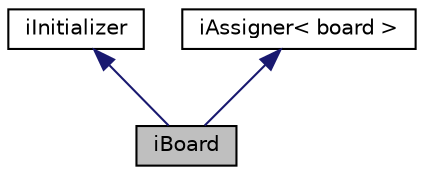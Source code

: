 digraph "iBoard"
{
 // LATEX_PDF_SIZE
  edge [fontname="Helvetica",fontsize="10",labelfontname="Helvetica",labelfontsize="10"];
  node [fontname="Helvetica",fontsize="10",shape=record];
  Node1 [label="iBoard",height=0.2,width=0.4,color="black", fillcolor="grey75", style="filled", fontcolor="black",tooltip=" "];
  Node2 -> Node1 [dir="back",color="midnightblue",fontsize="10",style="solid"];
  Node2 [label="iInitializer",height=0.2,width=0.4,color="black", fillcolor="white", style="filled",URL="$structi_initializer.html",tooltip=" "];
  Node3 -> Node1 [dir="back",color="midnightblue",fontsize="10",style="solid"];
  Node3 [label="iAssigner\< board \>",height=0.2,width=0.4,color="black", fillcolor="white", style="filled",URL="$structi_assigner.html",tooltip=" "];
}
